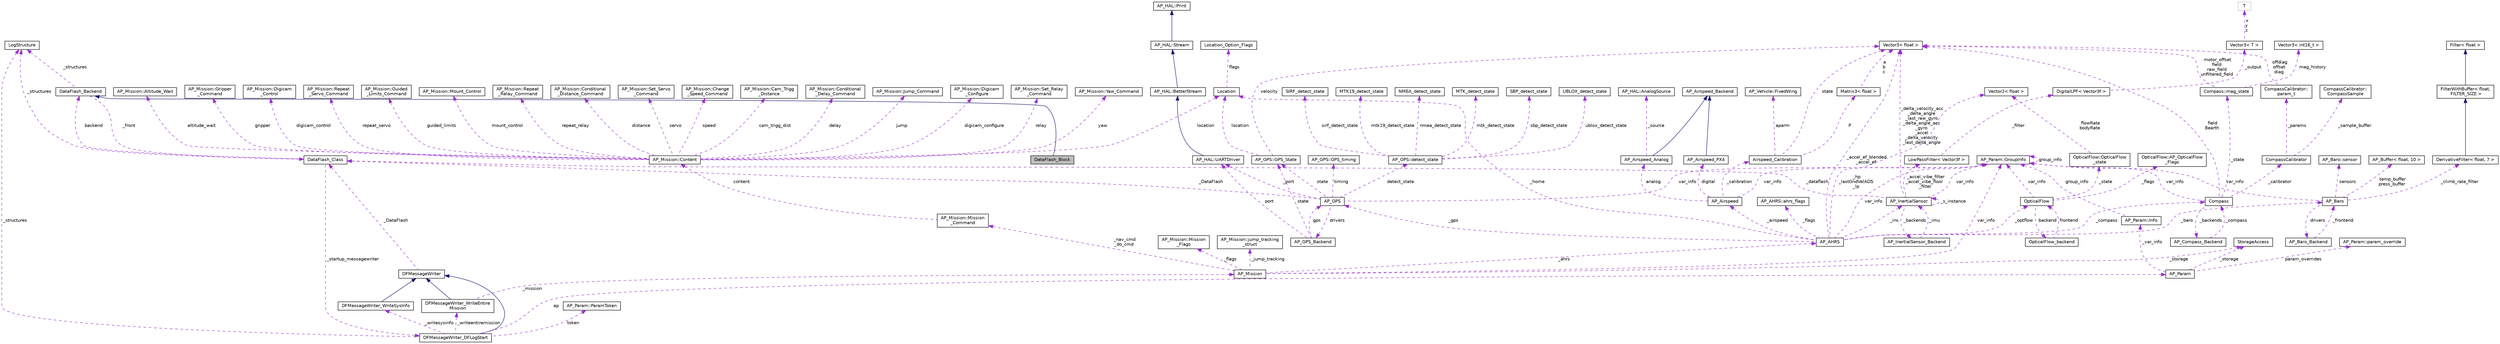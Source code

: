 digraph "DataFlash_Block"
{
 // INTERACTIVE_SVG=YES
  edge [fontname="Helvetica",fontsize="10",labelfontname="Helvetica",labelfontsize="10"];
  node [fontname="Helvetica",fontsize="10",shape=record];
  Node1 [label="DataFlash_Block",height=0.2,width=0.4,color="black", fillcolor="grey75", style="filled", fontcolor="black"];
  Node2 -> Node1 [dir="back",color="midnightblue",fontsize="10",style="solid",fontname="Helvetica"];
  Node2 [label="DataFlash_Backend",height=0.2,width=0.4,color="black", fillcolor="white", style="filled",URL="$classDataFlash__Backend.html"];
  Node3 -> Node2 [dir="back",color="darkorchid3",fontsize="10",style="dashed",label=" _structures" ,fontname="Helvetica"];
  Node3 [label="LogStructure",height=0.2,width=0.4,color="black", fillcolor="white", style="filled",URL="$structLogStructure.html"];
  Node4 -> Node2 [dir="back",color="darkorchid3",fontsize="10",style="dashed",label=" _front" ,fontname="Helvetica"];
  Node4 [label="DataFlash_Class",height=0.2,width=0.4,color="black", fillcolor="white", style="filled",URL="$classDataFlash__Class.html"];
  Node3 -> Node4 [dir="back",color="darkorchid3",fontsize="10",style="dashed",label=" _structures" ,fontname="Helvetica"];
  Node2 -> Node4 [dir="back",color="darkorchid3",fontsize="10",style="dashed",label=" backend" ,fontname="Helvetica"];
  Node5 -> Node4 [dir="back",color="darkorchid3",fontsize="10",style="dashed",label=" _startup_messagewriter" ,fontname="Helvetica"];
  Node5 [label="DFMessageWriter_DFLogStart",height=0.2,width=0.4,color="black", fillcolor="white", style="filled",URL="$classDFMessageWriter__DFLogStart.html"];
  Node6 -> Node5 [dir="back",color="midnightblue",fontsize="10",style="solid",fontname="Helvetica"];
  Node6 [label="DFMessageWriter",height=0.2,width=0.4,color="black", fillcolor="white", style="filled",URL="$classDFMessageWriter.html"];
  Node4 -> Node6 [dir="back",color="darkorchid3",fontsize="10",style="dashed",label=" _DataFlash" ,fontname="Helvetica"];
  Node7 -> Node5 [dir="back",color="darkorchid3",fontsize="10",style="dashed",label=" _writeentiremission" ,fontname="Helvetica"];
  Node7 [label="DFMessageWriter_WriteEntire\lMission",height=0.2,width=0.4,color="black", fillcolor="white", style="filled",URL="$classDFMessageWriter__WriteEntireMission.html"];
  Node6 -> Node7 [dir="back",color="midnightblue",fontsize="10",style="solid",fontname="Helvetica"];
  Node8 -> Node7 [dir="back",color="darkorchid3",fontsize="10",style="dashed",label=" _mission" ,fontname="Helvetica"];
  Node8 [label="AP_Mission",height=0.2,width=0.4,color="black", fillcolor="white", style="filled",URL="$classAP__Mission.html",tooltip="Object managing Mission. "];
  Node9 -> Node8 [dir="back",color="darkorchid3",fontsize="10",style="dashed",label=" _storage" ,fontname="Helvetica"];
  Node9 [label="StorageAccess",height=0.2,width=0.4,color="black", fillcolor="white", style="filled",URL="$classStorageAccess.html"];
  Node10 -> Node8 [dir="back",color="darkorchid3",fontsize="10",style="dashed",label=" _nav_cmd\n_do_cmd" ,fontname="Helvetica"];
  Node10 [label="AP_Mission::Mission\l_Command",height=0.2,width=0.4,color="black", fillcolor="white", style="filled",URL="$structAP__Mission_1_1Mission__Command.html"];
  Node11 -> Node10 [dir="back",color="darkorchid3",fontsize="10",style="dashed",label=" content" ,fontname="Helvetica"];
  Node11 [label="AP_Mission::Content",height=0.2,width=0.4,color="black", fillcolor="white", style="filled",URL="$unionAP__Mission_1_1Content.html"];
  Node12 -> Node11 [dir="back",color="darkorchid3",fontsize="10",style="dashed",label=" guided_limits" ,fontname="Helvetica"];
  Node12 [label="AP_Mission::Guided\l_Limits_Command",height=0.2,width=0.4,color="black", fillcolor="white", style="filled",URL="$structAP__Mission_1_1Guided__Limits__Command.html"];
  Node13 -> Node11 [dir="back",color="darkorchid3",fontsize="10",style="dashed",label=" mount_control" ,fontname="Helvetica"];
  Node13 [label="AP_Mission::Mount_Control",height=0.2,width=0.4,color="black", fillcolor="white", style="filled",URL="$structAP__Mission_1_1Mount__Control.html"];
  Node14 -> Node11 [dir="back",color="darkorchid3",fontsize="10",style="dashed",label=" repeat_relay" ,fontname="Helvetica"];
  Node14 [label="AP_Mission::Repeat\l_Relay_Command",height=0.2,width=0.4,color="black", fillcolor="white", style="filled",URL="$structAP__Mission_1_1Repeat__Relay__Command.html"];
  Node15 -> Node11 [dir="back",color="darkorchid3",fontsize="10",style="dashed",label=" distance" ,fontname="Helvetica"];
  Node15 [label="AP_Mission::Conditional\l_Distance_Command",height=0.2,width=0.4,color="black", fillcolor="white", style="filled",URL="$structAP__Mission_1_1Conditional__Distance__Command.html"];
  Node16 -> Node11 [dir="back",color="darkorchid3",fontsize="10",style="dashed",label=" servo" ,fontname="Helvetica"];
  Node16 [label="AP_Mission::Set_Servo\l_Command",height=0.2,width=0.4,color="black", fillcolor="white", style="filled",URL="$structAP__Mission_1_1Set__Servo__Command.html"];
  Node17 -> Node11 [dir="back",color="darkorchid3",fontsize="10",style="dashed",label=" speed" ,fontname="Helvetica"];
  Node17 [label="AP_Mission::Change\l_Speed_Command",height=0.2,width=0.4,color="black", fillcolor="white", style="filled",URL="$structAP__Mission_1_1Change__Speed__Command.html"];
  Node18 -> Node11 [dir="back",color="darkorchid3",fontsize="10",style="dashed",label=" cam_trigg_dist" ,fontname="Helvetica"];
  Node18 [label="AP_Mission::Cam_Trigg\l_Distance",height=0.2,width=0.4,color="black", fillcolor="white", style="filled",URL="$structAP__Mission_1_1Cam__Trigg__Distance.html"];
  Node19 -> Node11 [dir="back",color="darkorchid3",fontsize="10",style="dashed",label=" delay" ,fontname="Helvetica"];
  Node19 [label="AP_Mission::Conditional\l_Delay_Command",height=0.2,width=0.4,color="black", fillcolor="white", style="filled",URL="$structAP__Mission_1_1Conditional__Delay__Command.html"];
  Node20 -> Node11 [dir="back",color="darkorchid3",fontsize="10",style="dashed",label=" jump" ,fontname="Helvetica"];
  Node20 [label="AP_Mission::Jump_Command",height=0.2,width=0.4,color="black", fillcolor="white", style="filled",URL="$structAP__Mission_1_1Jump__Command.html"];
  Node21 -> Node11 [dir="back",color="darkorchid3",fontsize="10",style="dashed",label=" location" ,fontname="Helvetica"];
  Node21 [label="Location",height=0.2,width=0.4,color="black", fillcolor="white", style="filled",URL="$structLocation.html"];
  Node22 -> Node21 [dir="back",color="darkorchid3",fontsize="10",style="dashed",label=" flags" ,fontname="Helvetica"];
  Node22 [label="Location_Option_Flags",height=0.2,width=0.4,color="black", fillcolor="white", style="filled",URL="$structLocation__Option__Flags.html"];
  Node23 -> Node11 [dir="back",color="darkorchid3",fontsize="10",style="dashed",label=" digicam_configure" ,fontname="Helvetica"];
  Node23 [label="AP_Mission::Digicam\l_Configure",height=0.2,width=0.4,color="black", fillcolor="white", style="filled",URL="$structAP__Mission_1_1Digicam__Configure.html"];
  Node24 -> Node11 [dir="back",color="darkorchid3",fontsize="10",style="dashed",label=" relay" ,fontname="Helvetica"];
  Node24 [label="AP_Mission::Set_Relay\l_Command",height=0.2,width=0.4,color="black", fillcolor="white", style="filled",URL="$structAP__Mission_1_1Set__Relay__Command.html"];
  Node25 -> Node11 [dir="back",color="darkorchid3",fontsize="10",style="dashed",label=" yaw" ,fontname="Helvetica"];
  Node25 [label="AP_Mission::Yaw_Command",height=0.2,width=0.4,color="black", fillcolor="white", style="filled",URL="$structAP__Mission_1_1Yaw__Command.html"];
  Node26 -> Node11 [dir="back",color="darkorchid3",fontsize="10",style="dashed",label=" altitude_wait" ,fontname="Helvetica"];
  Node26 [label="AP_Mission::Altitude_Wait",height=0.2,width=0.4,color="black", fillcolor="white", style="filled",URL="$structAP__Mission_1_1Altitude__Wait.html"];
  Node27 -> Node11 [dir="back",color="darkorchid3",fontsize="10",style="dashed",label=" gripper" ,fontname="Helvetica"];
  Node27 [label="AP_Mission::Gripper\l_Command",height=0.2,width=0.4,color="black", fillcolor="white", style="filled",URL="$structAP__Mission_1_1Gripper__Command.html"];
  Node28 -> Node11 [dir="back",color="darkorchid3",fontsize="10",style="dashed",label=" digicam_control" ,fontname="Helvetica"];
  Node28 [label="AP_Mission::Digicam\l_Control",height=0.2,width=0.4,color="black", fillcolor="white", style="filled",URL="$structAP__Mission_1_1Digicam__Control.html"];
  Node29 -> Node11 [dir="back",color="darkorchid3",fontsize="10",style="dashed",label=" repeat_servo" ,fontname="Helvetica"];
  Node29 [label="AP_Mission::Repeat\l_Servo_Command",height=0.2,width=0.4,color="black", fillcolor="white", style="filled",URL="$structAP__Mission_1_1Repeat__Servo__Command.html"];
  Node30 -> Node8 [dir="back",color="darkorchid3",fontsize="10",style="dashed",label=" var_info" ,fontname="Helvetica"];
  Node30 [label="AP_Param::GroupInfo",height=0.2,width=0.4,color="black", fillcolor="white", style="filled",URL="$structAP__Param_1_1GroupInfo.html"];
  Node30 -> Node30 [dir="back",color="darkorchid3",fontsize="10",style="dashed",label=" group_info" ,fontname="Helvetica"];
  Node31 -> Node8 [dir="back",color="darkorchid3",fontsize="10",style="dashed",label=" _flags" ,fontname="Helvetica"];
  Node31 [label="AP_Mission::Mission\l_Flags",height=0.2,width=0.4,color="black", fillcolor="white", style="filled",URL="$structAP__Mission_1_1Mission__Flags.html"];
  Node32 -> Node8 [dir="back",color="darkorchid3",fontsize="10",style="dashed",label=" _ahrs" ,fontname="Helvetica"];
  Node32 [label="AP_AHRS",height=0.2,width=0.4,color="black", fillcolor="white", style="filled",URL="$classAP__AHRS.html"];
  Node33 -> Node32 [dir="back",color="darkorchid3",fontsize="10",style="dashed",label=" _flags" ,fontname="Helvetica"];
  Node33 [label="AP_AHRS::ahrs_flags",height=0.2,width=0.4,color="black", fillcolor="white", style="filled",URL="$structAP__AHRS_1_1ahrs__flags.html"];
  Node34 -> Node32 [dir="back",color="darkorchid3",fontsize="10",style="dashed",label=" _baro" ,fontname="Helvetica"];
  Node34 [label="AP_Baro",height=0.2,width=0.4,color="black", fillcolor="white", style="filled",URL="$classAP__Baro.html"];
  Node35 -> Node34 [dir="back",color="darkorchid3",fontsize="10",style="dashed",label=" sensors" ,fontname="Helvetica"];
  Node35 [label="AP_Baro::sensor",height=0.2,width=0.4,color="black", fillcolor="white", style="filled",URL="$structAP__Baro_1_1sensor.html"];
  Node36 -> Node34 [dir="back",color="darkorchid3",fontsize="10",style="dashed",label=" temp_buffer\npress_buffer" ,fontname="Helvetica"];
  Node36 [label="AP_Buffer\< float, 10 \>",height=0.2,width=0.4,color="black", fillcolor="white", style="filled",URL="$classAP__Buffer.html"];
  Node37 -> Node34 [dir="back",color="darkorchid3",fontsize="10",style="dashed",label=" _climb_rate_filter" ,fontname="Helvetica"];
  Node37 [label="DerivativeFilter\< float, 7 \>",height=0.2,width=0.4,color="black", fillcolor="white", style="filled",URL="$classDerivativeFilter.html"];
  Node38 -> Node37 [dir="back",color="midnightblue",fontsize="10",style="solid",fontname="Helvetica"];
  Node38 [label="FilterWithBuffer\< float,\l FILTER_SIZE \>",height=0.2,width=0.4,color="black", fillcolor="white", style="filled",URL="$classFilterWithBuffer.html"];
  Node39 -> Node38 [dir="back",color="midnightblue",fontsize="10",style="solid",fontname="Helvetica"];
  Node39 [label="Filter\< float \>",height=0.2,width=0.4,color="black", fillcolor="white", style="filled",URL="$classFilter.html"];
  Node30 -> Node34 [dir="back",color="darkorchid3",fontsize="10",style="dashed",label=" var_info" ,fontname="Helvetica"];
  Node40 -> Node34 [dir="back",color="darkorchid3",fontsize="10",style="dashed",label=" drivers" ,fontname="Helvetica"];
  Node40 [label="AP_Baro_Backend",height=0.2,width=0.4,color="black", fillcolor="white", style="filled",URL="$classAP__Baro__Backend.html",tooltip="-*- tab-width: 4; Mode: C++; c-basic-offset: 4; indent-tabs-mode: nil -*- "];
  Node34 -> Node40 [dir="back",color="darkorchid3",fontsize="10",style="dashed",label=" _frontend" ,fontname="Helvetica"];
  Node41 -> Node32 [dir="back",color="darkorchid3",fontsize="10",style="dashed",label=" _optflow" ,fontname="Helvetica"];
  Node41 [label="OpticalFlow",height=0.2,width=0.4,color="black", fillcolor="white", style="filled",URL="$classOpticalFlow.html"];
  Node30 -> Node41 [dir="back",color="darkorchid3",fontsize="10",style="dashed",label=" var_info" ,fontname="Helvetica"];
  Node42 -> Node41 [dir="back",color="darkorchid3",fontsize="10",style="dashed",label=" _state" ,fontname="Helvetica"];
  Node42 [label="OpticalFlow::OpticalFlow\l_state",height=0.2,width=0.4,color="black", fillcolor="white", style="filled",URL="$structOpticalFlow_1_1OpticalFlow__state.html"];
  Node43 -> Node42 [dir="back",color="darkorchid3",fontsize="10",style="dashed",label=" flowRate\nbodyRate" ,fontname="Helvetica"];
  Node43 [label="Vector2\< float \>",height=0.2,width=0.4,color="black", fillcolor="white", style="filled",URL="$structVector2.html"];
  Node44 -> Node41 [dir="back",color="darkorchid3",fontsize="10",style="dashed",label=" backend" ,fontname="Helvetica"];
  Node44 [label="OpticalFlow_backend",height=0.2,width=0.4,color="black", fillcolor="white", style="filled",URL="$classOpticalFlow__backend.html"];
  Node41 -> Node44 [dir="back",color="darkorchid3",fontsize="10",style="dashed",label=" frontend" ,fontname="Helvetica"];
  Node45 -> Node41 [dir="back",color="darkorchid3",fontsize="10",style="dashed",label=" _flags" ,fontname="Helvetica"];
  Node45 [label="OpticalFlow::AP_OpticalFlow\l_Flags",height=0.2,width=0.4,color="black", fillcolor="white", style="filled",URL="$structOpticalFlow_1_1AP__OpticalFlow__Flags.html"];
  Node30 -> Node32 [dir="back",color="darkorchid3",fontsize="10",style="dashed",label=" var_info" ,fontname="Helvetica"];
  Node46 -> Node32 [dir="back",color="darkorchid3",fontsize="10",style="dashed",label=" _accel_ef_blended\n_accel_ef" ,fontname="Helvetica"];
  Node46 [label="Vector3\< float \>",height=0.2,width=0.4,color="black", fillcolor="white", style="filled",URL="$classVector3.html"];
  Node47 -> Node32 [dir="back",color="darkorchid3",fontsize="10",style="dashed",label=" _ins" ,fontname="Helvetica"];
  Node47 [label="AP_InertialSensor",height=0.2,width=0.4,color="black", fillcolor="white", style="filled",URL="$classAP__InertialSensor.html"];
  Node48 -> Node47 [dir="back",color="darkorchid3",fontsize="10",style="dashed",label=" _accel_vibe_filter\n_accel_vibe_floor\l_filter" ,fontname="Helvetica"];
  Node48 [label="LowPassFilter\< Vector3f \>",height=0.2,width=0.4,color="black", fillcolor="white", style="filled",URL="$classLowPassFilter.html"];
  Node49 -> Node48 [dir="back",color="darkorchid3",fontsize="10",style="dashed",label=" _filter" ,fontname="Helvetica"];
  Node49 [label="DigitalLPF\< Vector3f \>",height=0.2,width=0.4,color="black", fillcolor="white", style="filled",URL="$classDigitalLPF.html"];
  Node50 -> Node49 [dir="back",color="darkorchid3",fontsize="10",style="dashed",label=" _output" ,fontname="Helvetica"];
  Node50 [label="Vector3\< T \>",height=0.2,width=0.4,color="black", fillcolor="white", style="filled",URL="$classVector3.html"];
  Node51 -> Node50 [dir="back",color="darkorchid3",fontsize="10",style="dashed",label=" x\ny\nz" ,fontname="Helvetica"];
  Node51 [label="T",height=0.2,width=0.4,color="grey75", fillcolor="white", style="filled"];
  Node52 -> Node47 [dir="back",color="darkorchid3",fontsize="10",style="dashed",label=" _backends" ,fontname="Helvetica"];
  Node52 [label="AP_InertialSensor_Backend",height=0.2,width=0.4,color="black", fillcolor="white", style="filled",URL="$classAP__InertialSensor__Backend.html"];
  Node47 -> Node52 [dir="back",color="darkorchid3",fontsize="10",style="dashed",label=" _imu" ,fontname="Helvetica"];
  Node4 -> Node47 [dir="back",color="darkorchid3",fontsize="10",style="dashed",label=" _dataflash" ,fontname="Helvetica"];
  Node30 -> Node47 [dir="back",color="darkorchid3",fontsize="10",style="dashed",label=" var_info" ,fontname="Helvetica"];
  Node47 -> Node47 [dir="back",color="darkorchid3",fontsize="10",style="dashed",label=" _s_instance" ,fontname="Helvetica"];
  Node46 -> Node47 [dir="back",color="darkorchid3",fontsize="10",style="dashed",label=" _delta_velocity_acc\n_delta_angle\n_last_raw_gyro\n_delta_angle_acc\n_gyro\n_accel\n_delta_velocity\n_last_delta_angle" ,fontname="Helvetica"];
  Node53 -> Node32 [dir="back",color="darkorchid3",fontsize="10",style="dashed",label=" _airspeed" ,fontname="Helvetica"];
  Node53 [label="AP_Airspeed",height=0.2,width=0.4,color="black", fillcolor="white", style="filled",URL="$classAP__Airspeed.html"];
  Node54 -> Node53 [dir="back",color="darkorchid3",fontsize="10",style="dashed",label=" analog" ,fontname="Helvetica"];
  Node54 [label="AP_Airspeed_Analog",height=0.2,width=0.4,color="black", fillcolor="white", style="filled",URL="$classAP__Airspeed__Analog.html",tooltip="-*- tab-width: 4; Mode: C++; c-basic-offset: 4; indent-tabs-mode: nil -*- "];
  Node55 -> Node54 [dir="back",color="midnightblue",fontsize="10",style="solid",fontname="Helvetica"];
  Node55 [label="AP_Airspeed_Backend",height=0.2,width=0.4,color="black", fillcolor="white", style="filled",URL="$classAP__Airspeed__Backend.html",tooltip="-*- tab-width: 4; Mode: C++; c-basic-offset: 4; indent-tabs-mode: nil -*- "];
  Node56 -> Node54 [dir="back",color="darkorchid3",fontsize="10",style="dashed",label=" _source" ,fontname="Helvetica"];
  Node56 [label="AP_HAL::AnalogSource",height=0.2,width=0.4,color="black", fillcolor="white", style="filled",URL="$classAP__HAL_1_1AnalogSource.html"];
  Node30 -> Node53 [dir="back",color="darkorchid3",fontsize="10",style="dashed",label=" var_info" ,fontname="Helvetica"];
  Node57 -> Node53 [dir="back",color="darkorchid3",fontsize="10",style="dashed",label=" digital" ,fontname="Helvetica"];
  Node57 [label="AP_Airspeed_PX4",height=0.2,width=0.4,color="black", fillcolor="white", style="filled",URL="$classAP__Airspeed__PX4.html",tooltip="-*- tab-width: 4; Mode: C++; c-basic-offset: 4; indent-tabs-mode: nil -*- "];
  Node55 -> Node57 [dir="back",color="midnightblue",fontsize="10",style="solid",fontname="Helvetica"];
  Node58 -> Node53 [dir="back",color="darkorchid3",fontsize="10",style="dashed",label=" _calibration" ,fontname="Helvetica"];
  Node58 [label="Airspeed_Calibration",height=0.2,width=0.4,color="black", fillcolor="white", style="filled",URL="$classAirspeed__Calibration.html",tooltip="-*- tab-width: 4; Mode: C++; c-basic-offset: 4; indent-tabs-mode: nil -*- "];
  Node59 -> Node58 [dir="back",color="darkorchid3",fontsize="10",style="dashed",label=" P" ,fontname="Helvetica"];
  Node59 [label="Matrix3\< float \>",height=0.2,width=0.4,color="black", fillcolor="white", style="filled",URL="$classMatrix3.html"];
  Node46 -> Node59 [dir="back",color="darkorchid3",fontsize="10",style="dashed",label=" a\nb\nc" ,fontname="Helvetica"];
  Node46 -> Node58 [dir="back",color="darkorchid3",fontsize="10",style="dashed",label=" state" ,fontname="Helvetica"];
  Node60 -> Node58 [dir="back",color="darkorchid3",fontsize="10",style="dashed",label=" aparm" ,fontname="Helvetica"];
  Node60 [label="AP_Vehicle::FixedWing",height=0.2,width=0.4,color="black", fillcolor="white", style="filled",URL="$structAP__Vehicle_1_1FixedWing.html"];
  Node43 -> Node32 [dir="back",color="darkorchid3",fontsize="10",style="dashed",label=" _hp\n_lastGndVelADS\n_lp" ,fontname="Helvetica"];
  Node61 -> Node32 [dir="back",color="darkorchid3",fontsize="10",style="dashed",label=" _gps" ,fontname="Helvetica"];
  Node61 [label="AP_GPS",height=0.2,width=0.4,color="black", fillcolor="white", style="filled",URL="$classAP__GPS.html"];
  Node62 -> Node61 [dir="back",color="darkorchid3",fontsize="10",style="dashed",label=" detect_state" ,fontname="Helvetica"];
  Node62 [label="AP_GPS::detect_state",height=0.2,width=0.4,color="black", fillcolor="white", style="filled",URL="$structAP__GPS_1_1detect__state.html"];
  Node63 -> Node62 [dir="back",color="darkorchid3",fontsize="10",style="dashed",label=" sbp_detect_state" ,fontname="Helvetica"];
  Node63 [label="SBP_detect_state",height=0.2,width=0.4,color="black", fillcolor="white", style="filled",URL="$structSBP__detect__state.html"];
  Node64 -> Node62 [dir="back",color="darkorchid3",fontsize="10",style="dashed",label=" ublox_detect_state" ,fontname="Helvetica"];
  Node64 [label="UBLOX_detect_state",height=0.2,width=0.4,color="black", fillcolor="white", style="filled",URL="$structUBLOX__detect__state.html"];
  Node65 -> Node62 [dir="back",color="darkorchid3",fontsize="10",style="dashed",label=" sirf_detect_state" ,fontname="Helvetica"];
  Node65 [label="SIRF_detect_state",height=0.2,width=0.4,color="black", fillcolor="white", style="filled",URL="$structSIRF__detect__state.html"];
  Node66 -> Node62 [dir="back",color="darkorchid3",fontsize="10",style="dashed",label=" mtk19_detect_state" ,fontname="Helvetica"];
  Node66 [label="MTK19_detect_state",height=0.2,width=0.4,color="black", fillcolor="white", style="filled",URL="$structMTK19__detect__state.html"];
  Node67 -> Node62 [dir="back",color="darkorchid3",fontsize="10",style="dashed",label=" nmea_detect_state" ,fontname="Helvetica"];
  Node67 [label="NMEA_detect_state",height=0.2,width=0.4,color="black", fillcolor="white", style="filled",URL="$structNMEA__detect__state.html"];
  Node68 -> Node62 [dir="back",color="darkorchid3",fontsize="10",style="dashed",label=" mtk_detect_state" ,fontname="Helvetica"];
  Node68 [label="MTK_detect_state",height=0.2,width=0.4,color="black", fillcolor="white", style="filled",URL="$structMTK__detect__state.html"];
  Node69 -> Node61 [dir="back",color="darkorchid3",fontsize="10",style="dashed",label=" timing" ,fontname="Helvetica"];
  Node69 [label="AP_GPS::GPS_timing",height=0.2,width=0.4,color="black", fillcolor="white", style="filled",URL="$structAP__GPS_1_1GPS__timing.html"];
  Node70 -> Node61 [dir="back",color="darkorchid3",fontsize="10",style="dashed",label=" drivers" ,fontname="Helvetica"];
  Node70 [label="AP_GPS_Backend",height=0.2,width=0.4,color="black", fillcolor="white", style="filled",URL="$classAP__GPS__Backend.html"];
  Node71 -> Node70 [dir="back",color="darkorchid3",fontsize="10",style="dashed",label=" port" ,fontname="Helvetica"];
  Node71 [label="AP_HAL::UARTDriver",height=0.2,width=0.4,color="black", fillcolor="white", style="filled",URL="$classAP__HAL_1_1UARTDriver.html"];
  Node72 -> Node71 [dir="back",color="midnightblue",fontsize="10",style="solid",fontname="Helvetica"];
  Node72 [label="AP_HAL::BetterStream",height=0.2,width=0.4,color="black", fillcolor="white", style="filled",URL="$classAP__HAL_1_1BetterStream.html"];
  Node73 -> Node72 [dir="back",color="midnightblue",fontsize="10",style="solid",fontname="Helvetica"];
  Node73 [label="AP_HAL::Stream",height=0.2,width=0.4,color="black", fillcolor="white", style="filled",URL="$classAP__HAL_1_1Stream.html"];
  Node74 -> Node73 [dir="back",color="midnightblue",fontsize="10",style="solid",fontname="Helvetica"];
  Node74 [label="AP_HAL::Print",height=0.2,width=0.4,color="black", fillcolor="white", style="filled",URL="$classAP__HAL_1_1Print.html"];
  Node61 -> Node70 [dir="back",color="darkorchid3",fontsize="10",style="dashed",label=" gps" ,fontname="Helvetica"];
  Node75 -> Node70 [dir="back",color="darkorchid3",fontsize="10",style="dashed",label=" state" ,fontname="Helvetica"];
  Node75 [label="AP_GPS::GPS_State",height=0.2,width=0.4,color="black", fillcolor="white", style="filled",URL="$structAP__GPS_1_1GPS__State.html"];
  Node46 -> Node75 [dir="back",color="darkorchid3",fontsize="10",style="dashed",label=" velocity" ,fontname="Helvetica"];
  Node21 -> Node75 [dir="back",color="darkorchid3",fontsize="10",style="dashed",label=" location" ,fontname="Helvetica"];
  Node4 -> Node61 [dir="back",color="darkorchid3",fontsize="10",style="dashed",label=" _DataFlash" ,fontname="Helvetica"];
  Node71 -> Node61 [dir="back",color="darkorchid3",fontsize="10",style="dashed",label=" _port" ,fontname="Helvetica"];
  Node30 -> Node61 [dir="back",color="darkorchid3",fontsize="10",style="dashed",label=" var_info" ,fontname="Helvetica"];
  Node75 -> Node61 [dir="back",color="darkorchid3",fontsize="10",style="dashed",label=" state" ,fontname="Helvetica"];
  Node21 -> Node32 [dir="back",color="darkorchid3",fontsize="10",style="dashed",label=" _home" ,fontname="Helvetica"];
  Node76 -> Node32 [dir="back",color="darkorchid3",fontsize="10",style="dashed",label=" _compass" ,fontname="Helvetica"];
  Node76 [label="Compass",height=0.2,width=0.4,color="black", fillcolor="white", style="filled",URL="$classCompass.html"];
  Node30 -> Node76 [dir="back",color="darkorchid3",fontsize="10",style="dashed",label=" var_info" ,fontname="Helvetica"];
  Node46 -> Node76 [dir="back",color="darkorchid3",fontsize="10",style="dashed",label=" field\nBearth" ,fontname="Helvetica"];
  Node77 -> Node76 [dir="back",color="darkorchid3",fontsize="10",style="dashed",label=" _calibrator" ,fontname="Helvetica"];
  Node77 [label="CompassCalibrator",height=0.2,width=0.4,color="black", fillcolor="white", style="filled",URL="$classCompassCalibrator.html"];
  Node78 -> Node77 [dir="back",color="darkorchid3",fontsize="10",style="dashed",label=" _params" ,fontname="Helvetica"];
  Node78 [label="CompassCalibrator::\lparam_t",height=0.2,width=0.4,color="black", fillcolor="white", style="filled",URL="$classCompassCalibrator_1_1param__t.html"];
  Node46 -> Node78 [dir="back",color="darkorchid3",fontsize="10",style="dashed",label=" offdiag\noffset\ndiag" ,fontname="Helvetica"];
  Node79 -> Node77 [dir="back",color="darkorchid3",fontsize="10",style="dashed",label=" _sample_buffer" ,fontname="Helvetica"];
  Node79 [label="CompassCalibrator::\lCompassSample",height=0.2,width=0.4,color="black", fillcolor="white", style="filled",URL="$classCompassCalibrator_1_1CompassSample.html"];
  Node80 -> Node76 [dir="back",color="darkorchid3",fontsize="10",style="dashed",label=" _backends" ,fontname="Helvetica"];
  Node80 [label="AP_Compass_Backend",height=0.2,width=0.4,color="black", fillcolor="white", style="filled",URL="$classAP__Compass__Backend.html"];
  Node76 -> Node80 [dir="back",color="darkorchid3",fontsize="10",style="dashed",label=" _compass" ,fontname="Helvetica"];
  Node81 -> Node76 [dir="back",color="darkorchid3",fontsize="10",style="dashed",label=" _state" ,fontname="Helvetica"];
  Node81 [label="Compass::mag_state",height=0.2,width=0.4,color="black", fillcolor="white", style="filled",URL="$structCompass_1_1mag__state.html"];
  Node46 -> Node81 [dir="back",color="darkorchid3",fontsize="10",style="dashed",label=" motor_offset\nfield\nraw_field\nunfiltered_field" ,fontname="Helvetica"];
  Node82 -> Node81 [dir="back",color="darkorchid3",fontsize="10",style="dashed",label=" mag_history" ,fontname="Helvetica"];
  Node82 [label="Vector3\< int16_t \>",height=0.2,width=0.4,color="black", fillcolor="white", style="filled",URL="$classVector3.html"];
  Node83 -> Node8 [dir="back",color="darkorchid3",fontsize="10",style="dashed",label=" _jump_tracking" ,fontname="Helvetica"];
  Node83 [label="AP_Mission::jump_tracking\l_struct",height=0.2,width=0.4,color="black", fillcolor="white", style="filled",URL="$structAP__Mission_1_1jump__tracking__struct.html"];
  Node84 -> Node5 [dir="back",color="darkorchid3",fontsize="10",style="dashed",label=" _writesysinfo" ,fontname="Helvetica"];
  Node84 [label="DFMessageWriter_WriteSysInfo",height=0.2,width=0.4,color="black", fillcolor="white", style="filled",URL="$classDFMessageWriter__WriteSysInfo.html"];
  Node6 -> Node84 [dir="back",color="midnightblue",fontsize="10",style="solid",fontname="Helvetica"];
  Node85 -> Node5 [dir="back",color="darkorchid3",fontsize="10",style="dashed",label=" token" ,fontname="Helvetica"];
  Node85 [label="AP_Param::ParamToken",height=0.2,width=0.4,color="black", fillcolor="white", style="filled",URL="$structAP__Param_1_1ParamToken.html"];
  Node3 -> Node5 [dir="back",color="darkorchid3",fontsize="10",style="dashed",label=" _structures" ,fontname="Helvetica"];
  Node86 -> Node5 [dir="back",color="darkorchid3",fontsize="10",style="dashed",label=" ap" ,fontname="Helvetica"];
  Node86 [label="AP_Param",height=0.2,width=0.4,color="black", fillcolor="white", style="filled",URL="$classAP__Param.html"];
  Node9 -> Node86 [dir="back",color="darkorchid3",fontsize="10",style="dashed",label=" _storage" ,fontname="Helvetica"];
  Node87 -> Node86 [dir="back",color="darkorchid3",fontsize="10",style="dashed",label=" _var_info" ,fontname="Helvetica"];
  Node87 [label="AP_Param::Info",height=0.2,width=0.4,color="black", fillcolor="white", style="filled",URL="$structAP__Param_1_1Info.html"];
  Node30 -> Node87 [dir="back",color="darkorchid3",fontsize="10",style="dashed",label=" group_info" ,fontname="Helvetica"];
  Node88 -> Node86 [dir="back",color="darkorchid3",fontsize="10",style="dashed",label=" param_overrides" ,fontname="Helvetica"];
  Node88 [label="AP_Param::param_override",height=0.2,width=0.4,color="black", fillcolor="white", style="filled",URL="$structAP__Param_1_1param__override.html"];
}
